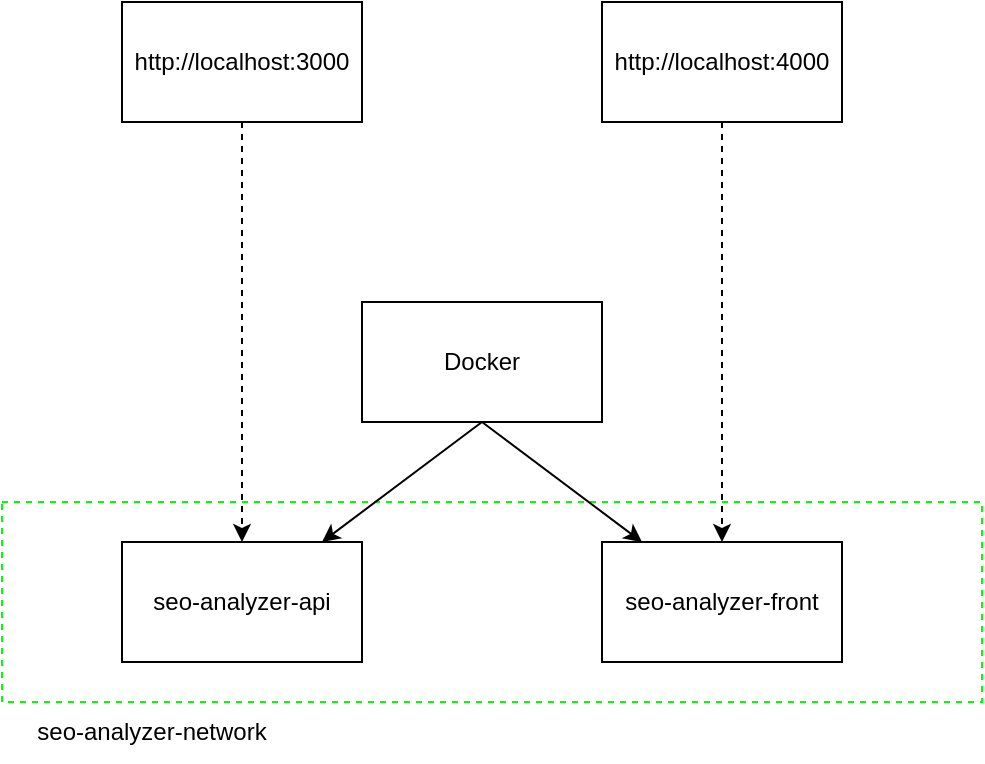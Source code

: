 <mxfile>
    <diagram id="GNp00kFmkUyFxG3I2Usr" name="Page-1">
        <mxGraphModel dx="1143" dy="825" grid="1" gridSize="10" guides="1" tooltips="1" connect="1" arrows="1" fold="1" page="1" pageScale="1" pageWidth="108000" pageHeight="72000" math="0" shadow="0">
            <root>
                <mxCell id="0"/>
                <mxCell id="1" parent="0"/>
                <mxCell id="12" value="" style="rounded=0;whiteSpace=wrap;html=1;fillColor=none;dashed=1;fontColor=#ffffff;strokeColor=#00FF00;" vertex="1" parent="1">
                    <mxGeometry x="240" y="390" width="490" height="100" as="geometry"/>
                </mxCell>
                <mxCell id="15" style="edgeStyle=none;html=1;exitX=0.5;exitY=1;exitDx=0;exitDy=0;" edge="1" parent="1" source="2" target="3">
                    <mxGeometry relative="1" as="geometry"/>
                </mxCell>
                <mxCell id="16" style="edgeStyle=none;html=1;exitX=0.5;exitY=1;exitDx=0;exitDy=0;" edge="1" parent="1" source="2" target="8">
                    <mxGeometry relative="1" as="geometry"/>
                </mxCell>
                <mxCell id="2" value="Docker" style="rounded=0;whiteSpace=wrap;html=1;" vertex="1" parent="1">
                    <mxGeometry x="420" y="290" width="120" height="60" as="geometry"/>
                </mxCell>
                <mxCell id="3" value="seo-analyzer-api" style="rounded=0;whiteSpace=wrap;html=1;" vertex="1" parent="1">
                    <mxGeometry x="300" y="410" width="120" height="60" as="geometry"/>
                </mxCell>
                <mxCell id="6" style="edgeStyle=none;html=1;exitX=0.5;exitY=1;exitDx=0;exitDy=0;entryX=0.5;entryY=0;entryDx=0;entryDy=0;strokeColor=default;dashed=1;" edge="1" parent="1" source="5" target="3">
                    <mxGeometry relative="1" as="geometry"/>
                </mxCell>
                <mxCell id="5" value="http://localhost:3000" style="rounded=0;whiteSpace=wrap;html=1;" vertex="1" parent="1">
                    <mxGeometry x="300" y="140" width="120" height="60" as="geometry"/>
                </mxCell>
                <mxCell id="8" value="seo-analyzer-front" style="rounded=0;whiteSpace=wrap;html=1;" vertex="1" parent="1">
                    <mxGeometry x="540" y="410" width="120" height="60" as="geometry"/>
                </mxCell>
                <mxCell id="9" style="edgeStyle=none;html=1;exitX=0.5;exitY=1;exitDx=0;exitDy=0;entryX=0.5;entryY=0;entryDx=0;entryDy=0;dashed=1;" edge="1" parent="1" source="10" target="8">
                    <mxGeometry relative="1" as="geometry"/>
                </mxCell>
                <mxCell id="10" value="http://localhost:4000" style="rounded=0;whiteSpace=wrap;html=1;" vertex="1" parent="1">
                    <mxGeometry x="540" y="140" width="120" height="60" as="geometry"/>
                </mxCell>
                <mxCell id="13" value="seo-analyzer-network" style="text;html=1;strokeColor=none;fillColor=none;align=center;verticalAlign=middle;whiteSpace=wrap;rounded=0;dashed=1;" vertex="1" parent="1">
                    <mxGeometry x="240" y="490" width="150" height="30" as="geometry"/>
                </mxCell>
            </root>
        </mxGraphModel>
    </diagram>
</mxfile>